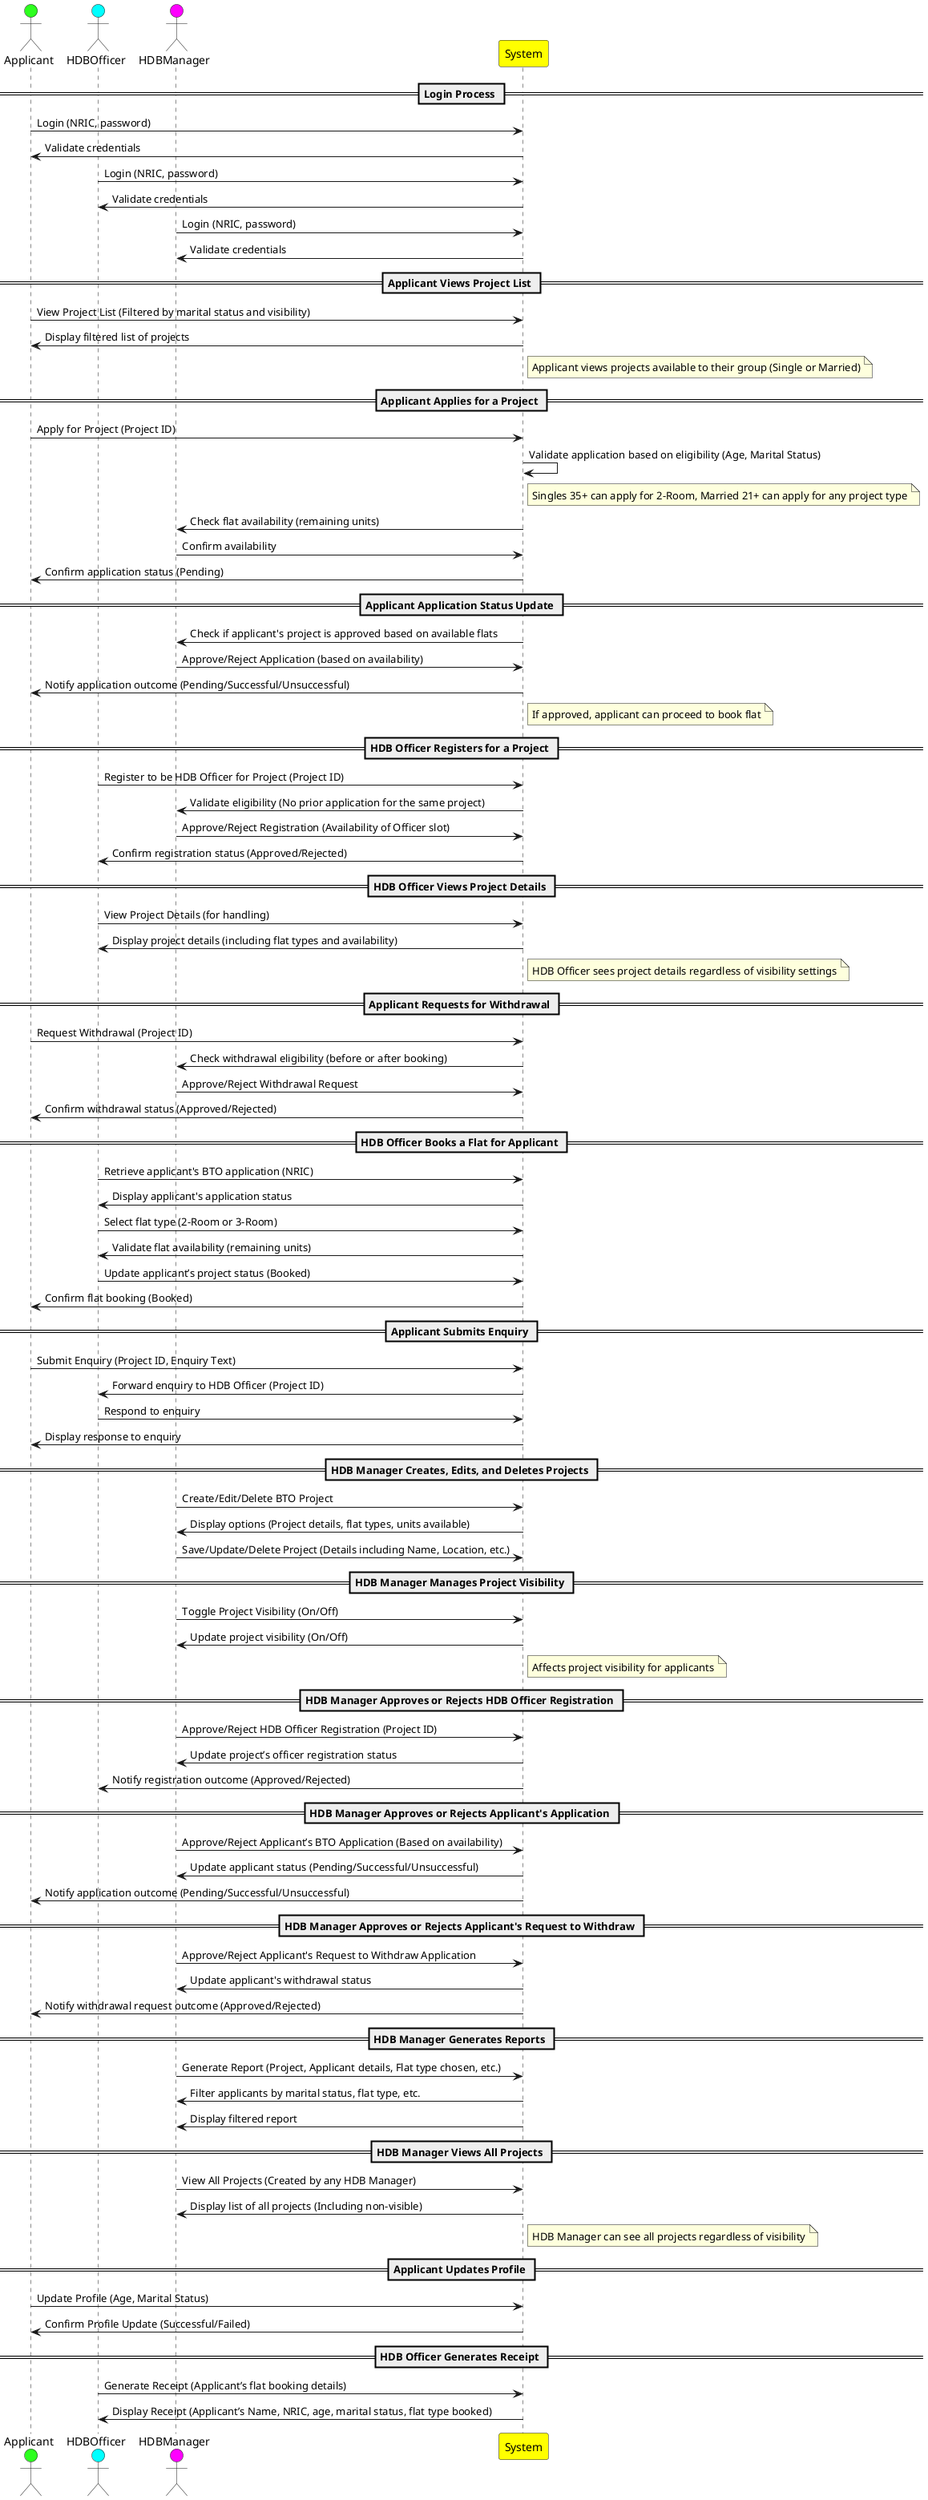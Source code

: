 @startuml

actor Applicant #2DFF1F
actor HDBOfficer #00FFFF
actor HDBManager #FF00FF
participant System #FFFF00


== Login Process ==
Applicant -> System: Login (NRIC, password)
System -> Applicant: Validate credentials
HDBOfficer -> System: Login (NRIC, password)
System -> HDBOfficer: Validate credentials
HDBManager -> System: Login (NRIC, password)
System -> HDBManager: Validate credentials

== Applicant Views Project List ==
Applicant -> System: View Project List (Filtered by marital status and visibility)
System -> Applicant: Display filtered list of projects
note right of System: Applicant views projects available to their group (Single or Married)

== Applicant Applies for a Project ==
Applicant -> System: Apply for Project (Project ID)
System -> System: Validate application based on eligibility (Age, Marital Status)
note right of System: Singles 35+ can apply for 2-Room, Married 21+ can apply for any project type
System -> HDBManager: Check flat availability (remaining units)
HDBManager -> System: Confirm availability
System -> Applicant: Confirm application status (Pending)

== Applicant Application Status Update ==
System -> HDBManager: Check if applicant's project is approved based on available flats
HDBManager -> System: Approve/Reject Application (based on availability)
System -> Applicant: Notify application outcome (Pending/Successful/Unsuccessful)
note right of System: If approved, applicant can proceed to book flat

== HDB Officer Registers for a Project ==
HDBOfficer -> System: Register to be HDB Officer for Project (Project ID)
System -> HDBManager: Validate eligibility (No prior application for the same project)
HDBManager -> System: Approve/Reject Registration (Availability of Officer slot)
System -> HDBOfficer: Confirm registration status (Approved/Rejected)

== HDB Officer Views Project Details ==
HDBOfficer -> System: View Project Details (for handling)
System -> HDBOfficer: Display project details (including flat types and availability)
note right of System: HDB Officer sees project details regardless of visibility settings

== Applicant Requests for Withdrawal ==
Applicant -> System: Request Withdrawal (Project ID)
System -> HDBManager: Check withdrawal eligibility (before or after booking)
HDBManager -> System: Approve/Reject Withdrawal Request
System -> Applicant: Confirm withdrawal status (Approved/Rejected)

== HDB Officer Books a Flat for Applicant ==
HDBOfficer -> System: Retrieve applicant's BTO application (NRIC)
System -> HDBOfficer: Display applicant's application status
HDBOfficer -> System: Select flat type (2-Room or 3-Room)
System -> HDBOfficer: Validate flat availability (remaining units)
HDBOfficer -> System: Update applicant’s project status (Booked)
System -> Applicant: Confirm flat booking (Booked)

== Applicant Submits Enquiry ==
Applicant -> System: Submit Enquiry (Project ID, Enquiry Text)
System -> HDBOfficer: Forward enquiry to HDB Officer (Project ID)
HDBOfficer -> System: Respond to enquiry
System -> Applicant: Display response to enquiry

== HDB Manager Creates, Edits, and Deletes Projects ==
HDBManager -> System: Create/Edit/Delete BTO Project
System -> HDBManager: Display options (Project details, flat types, units available)
HDBManager -> System: Save/Update/Delete Project (Details including Name, Location, etc.)

== HDB Manager Manages Project Visibility ==
HDBManager -> System: Toggle Project Visibility (On/Off)
System -> HDBManager: Update project visibility (On/Off)
note right of System: Affects project visibility for applicants

== HDB Manager Approves or Rejects HDB Officer Registration ==
HDBManager -> System: Approve/Reject HDB Officer Registration (Project ID)
System -> HDBManager: Update project’s officer registration status
System -> HDBOfficer: Notify registration outcome (Approved/Rejected)

== HDB Manager Approves or Rejects Applicant's Application ==
HDBManager -> System: Approve/Reject Applicant’s BTO Application (Based on availability)
System -> HDBManager: Update applicant status (Pending/Successful/Unsuccessful)
System -> Applicant: Notify application outcome (Pending/Successful/Unsuccessful)

== HDB Manager Approves or Rejects Applicant's Request to Withdraw ==
HDBManager -> System: Approve/Reject Applicant's Request to Withdraw Application
System -> HDBManager: Update applicant's withdrawal status
System -> Applicant: Notify withdrawal request outcome (Approved/Rejected)

== HDB Manager Generates Reports ==
HDBManager -> System: Generate Report (Project, Applicant details, Flat type chosen, etc.)
System -> HDBManager: Filter applicants by marital status, flat type, etc.
System -> HDBManager: Display filtered report

== HDB Manager Views All Projects ==
HDBManager -> System: View All Projects (Created by any HDB Manager)
System -> HDBManager: Display list of all projects (Including non-visible)
note right of System: HDB Manager can see all projects regardless of visibility

== Applicant Updates Profile ==
Applicant -> System: Update Profile (Age, Marital Status)
System -> Applicant: Confirm Profile Update (Successful/Failed)

== HDB Officer Generates Receipt ==
HDBOfficer -> System: Generate Receipt (Applicant’s flat booking details)
System -> HDBOfficer: Display Receipt (Applicant’s Name, NRIC, age, marital status, flat type booked)

@enduml
